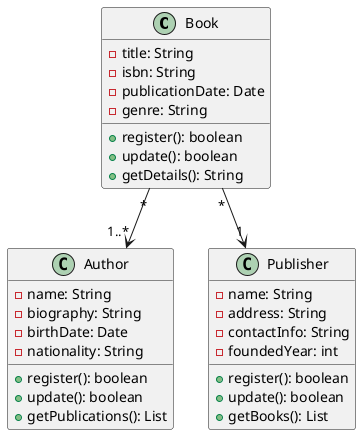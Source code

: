 @startuml
class Book {
    - title: String
    - isbn: String
    - publicationDate: Date
    - genre: String
    + register(): boolean
    + update(): boolean
    + getDetails(): String
}

class Author {
    - name: String
    - biography: String
    - birthDate: Date
    - nationality: String
    + register(): boolean
    + update(): boolean
    + getPublications(): List
}

class Publisher {
    - name: String
    - address: String
    - contactInfo: String
    - foundedYear: int
    + register(): boolean
    + update(): boolean
    + getBooks(): List
}

Book "*" --> "1..*" Author
Book "*" --> "1" Publisher
@enduml